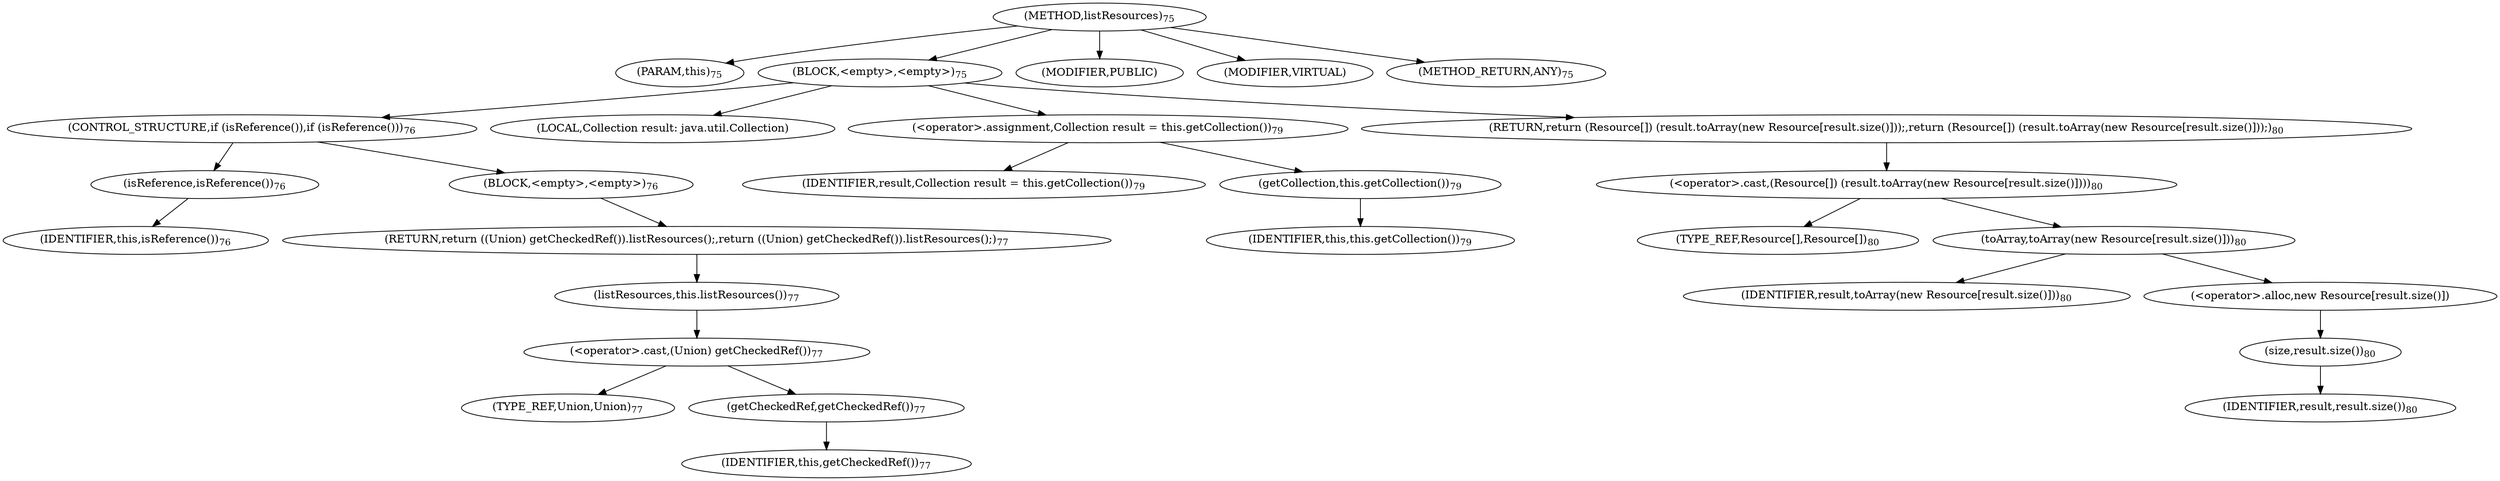 digraph "listResources" {  
"87" [label = <(METHOD,listResources)<SUB>75</SUB>> ]
"10" [label = <(PARAM,this)<SUB>75</SUB>> ]
"88" [label = <(BLOCK,&lt;empty&gt;,&lt;empty&gt;)<SUB>75</SUB>> ]
"89" [label = <(CONTROL_STRUCTURE,if (isReference()),if (isReference()))<SUB>76</SUB>> ]
"90" [label = <(isReference,isReference())<SUB>76</SUB>> ]
"9" [label = <(IDENTIFIER,this,isReference())<SUB>76</SUB>> ]
"91" [label = <(BLOCK,&lt;empty&gt;,&lt;empty&gt;)<SUB>76</SUB>> ]
"92" [label = <(RETURN,return ((Union) getCheckedRef()).listResources();,return ((Union) getCheckedRef()).listResources();)<SUB>77</SUB>> ]
"93" [label = <(listResources,this.listResources())<SUB>77</SUB>> ]
"94" [label = <(&lt;operator&gt;.cast,(Union) getCheckedRef())<SUB>77</SUB>> ]
"95" [label = <(TYPE_REF,Union,Union)<SUB>77</SUB>> ]
"96" [label = <(getCheckedRef,getCheckedRef())<SUB>77</SUB>> ]
"11" [label = <(IDENTIFIER,this,getCheckedRef())<SUB>77</SUB>> ]
"97" [label = <(LOCAL,Collection result: java.util.Collection)> ]
"98" [label = <(&lt;operator&gt;.assignment,Collection result = this.getCollection())<SUB>79</SUB>> ]
"99" [label = <(IDENTIFIER,result,Collection result = this.getCollection())<SUB>79</SUB>> ]
"100" [label = <(getCollection,this.getCollection())<SUB>79</SUB>> ]
"12" [label = <(IDENTIFIER,this,this.getCollection())<SUB>79</SUB>> ]
"101" [label = <(RETURN,return (Resource[]) (result.toArray(new Resource[result.size()]));,return (Resource[]) (result.toArray(new Resource[result.size()]));)<SUB>80</SUB>> ]
"102" [label = <(&lt;operator&gt;.cast,(Resource[]) (result.toArray(new Resource[result.size()])))<SUB>80</SUB>> ]
"103" [label = <(TYPE_REF,Resource[],Resource[])<SUB>80</SUB>> ]
"104" [label = <(toArray,toArray(new Resource[result.size()]))<SUB>80</SUB>> ]
"105" [label = <(IDENTIFIER,result,toArray(new Resource[result.size()]))<SUB>80</SUB>> ]
"106" [label = <(&lt;operator&gt;.alloc,new Resource[result.size()])> ]
"107" [label = <(size,result.size())<SUB>80</SUB>> ]
"108" [label = <(IDENTIFIER,result,result.size())<SUB>80</SUB>> ]
"109" [label = <(MODIFIER,PUBLIC)> ]
"110" [label = <(MODIFIER,VIRTUAL)> ]
"111" [label = <(METHOD_RETURN,ANY)<SUB>75</SUB>> ]
  "87" -> "10" 
  "87" -> "88" 
  "87" -> "109" 
  "87" -> "110" 
  "87" -> "111" 
  "88" -> "89" 
  "88" -> "97" 
  "88" -> "98" 
  "88" -> "101" 
  "89" -> "90" 
  "89" -> "91" 
  "90" -> "9" 
  "91" -> "92" 
  "92" -> "93" 
  "93" -> "94" 
  "94" -> "95" 
  "94" -> "96" 
  "96" -> "11" 
  "98" -> "99" 
  "98" -> "100" 
  "100" -> "12" 
  "101" -> "102" 
  "102" -> "103" 
  "102" -> "104" 
  "104" -> "105" 
  "104" -> "106" 
  "106" -> "107" 
  "107" -> "108" 
}

